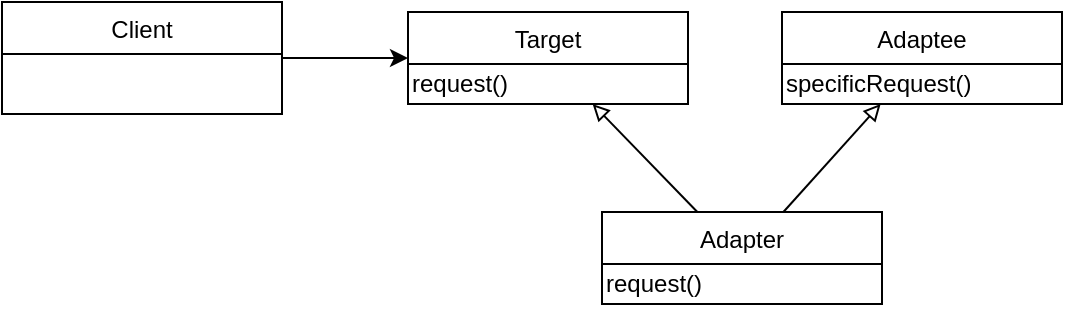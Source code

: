 <mxfile version="12.6.5" type="device"><diagram id="g4EerVDumEkCe0HLoMcR" name="第 1 页"><mxGraphModel dx="1038" dy="607" grid="1" gridSize="10" guides="1" tooltips="1" connect="1" arrows="1" fold="1" page="1" pageScale="1" pageWidth="827" pageHeight="1169" math="0" shadow="0"><root><mxCell id="0"/><mxCell id="1" parent="0"/><mxCell id="vwFGu6OB2hx9kbuJNZ1Y-17" style="edgeStyle=orthogonalEdgeStyle;rounded=0;orthogonalLoop=1;jettySize=auto;html=1;" edge="1" parent="1" source="vwFGu6OB2hx9kbuJNZ1Y-1" target="vwFGu6OB2hx9kbuJNZ1Y-10"><mxGeometry relative="1" as="geometry"/></mxCell><mxCell id="vwFGu6OB2hx9kbuJNZ1Y-1" value="Client" style="swimlane;fontStyle=0;childLayout=stackLayout;horizontal=1;startSize=26;fillColor=none;horizontalStack=0;resizeParent=1;resizeParentMax=0;resizeLast=0;collapsible=1;marginBottom=0;" vertex="1" parent="1"><mxGeometry x="140" y="185" width="140" height="56" as="geometry"/></mxCell><mxCell id="vwFGu6OB2hx9kbuJNZ1Y-10" value="Target" style="swimlane;fontStyle=0;childLayout=stackLayout;horizontal=1;startSize=26;fillColor=none;horizontalStack=0;resizeParent=1;resizeParentMax=0;resizeLast=0;collapsible=1;marginBottom=0;" vertex="1" parent="1"><mxGeometry x="343" y="190" width="140" height="46" as="geometry"/></mxCell><mxCell id="vwFGu6OB2hx9kbuJNZ1Y-12" value="request()" style="text;html=1;align=left;verticalAlign=middle;resizable=0;points=[];autosize=1;" vertex="1" parent="vwFGu6OB2hx9kbuJNZ1Y-10"><mxGeometry y="26" width="140" height="20" as="geometry"/></mxCell><mxCell id="vwFGu6OB2hx9kbuJNZ1Y-13" value="Adaptee" style="swimlane;fontStyle=0;childLayout=stackLayout;horizontal=1;startSize=26;fillColor=none;horizontalStack=0;resizeParent=1;resizeParentMax=0;resizeLast=0;collapsible=1;marginBottom=0;" vertex="1" parent="1"><mxGeometry x="530" y="190" width="140" height="46" as="geometry"/></mxCell><mxCell id="vwFGu6OB2hx9kbuJNZ1Y-14" value="specificRequest()" style="text;html=1;align=left;verticalAlign=middle;resizable=0;points=[];autosize=1;" vertex="1" parent="vwFGu6OB2hx9kbuJNZ1Y-13"><mxGeometry y="26" width="140" height="20" as="geometry"/></mxCell><mxCell id="vwFGu6OB2hx9kbuJNZ1Y-19" style="rounded=0;orthogonalLoop=1;jettySize=auto;html=1;endArrow=block;endFill=0;" edge="1" parent="1" source="vwFGu6OB2hx9kbuJNZ1Y-15" target="vwFGu6OB2hx9kbuJNZ1Y-10"><mxGeometry relative="1" as="geometry"/></mxCell><mxCell id="vwFGu6OB2hx9kbuJNZ1Y-20" style="rounded=0;orthogonalLoop=1;jettySize=auto;html=1;endArrow=block;endFill=0;" edge="1" parent="1" source="vwFGu6OB2hx9kbuJNZ1Y-15" target="vwFGu6OB2hx9kbuJNZ1Y-13"><mxGeometry relative="1" as="geometry"/></mxCell><mxCell id="vwFGu6OB2hx9kbuJNZ1Y-15" value="Adapter" style="swimlane;fontStyle=0;childLayout=stackLayout;horizontal=1;startSize=26;fillColor=none;horizontalStack=0;resizeParent=1;resizeParentMax=0;resizeLast=0;collapsible=1;marginBottom=0;" vertex="1" parent="1"><mxGeometry x="440" y="290" width="140" height="46" as="geometry"/></mxCell><mxCell id="vwFGu6OB2hx9kbuJNZ1Y-21" style="edgeStyle=none;rounded=0;orthogonalLoop=1;jettySize=auto;html=1;endArrow=block;endFill=0;" edge="1" parent="vwFGu6OB2hx9kbuJNZ1Y-15" source="vwFGu6OB2hx9kbuJNZ1Y-16" target="vwFGu6OB2hx9kbuJNZ1Y-15"><mxGeometry relative="1" as="geometry"/></mxCell><mxCell id="vwFGu6OB2hx9kbuJNZ1Y-16" value="request()" style="text;html=1;align=left;verticalAlign=middle;resizable=0;points=[];autosize=1;" vertex="1" parent="vwFGu6OB2hx9kbuJNZ1Y-15"><mxGeometry y="26" width="140" height="20" as="geometry"/></mxCell></root></mxGraphModel></diagram></mxfile>